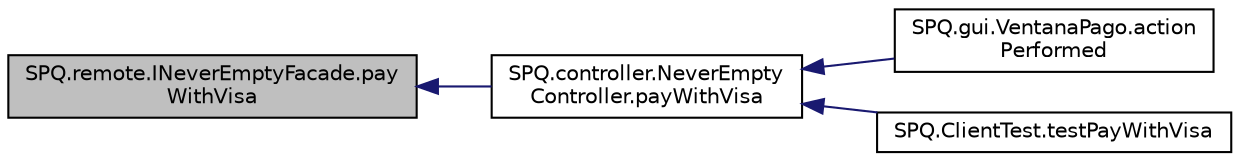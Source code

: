 digraph "SPQ.remote.INeverEmptyFacade.payWithVisa"
{
  edge [fontname="Helvetica",fontsize="10",labelfontname="Helvetica",labelfontsize="10"];
  node [fontname="Helvetica",fontsize="10",shape=record];
  rankdir="LR";
  Node27 [label="SPQ.remote.INeverEmptyFacade.pay\lWithVisa",height=0.2,width=0.4,color="black", fillcolor="grey75", style="filled", fontcolor="black"];
  Node27 -> Node28 [dir="back",color="midnightblue",fontsize="10",style="solid",fontname="Helvetica"];
  Node28 [label="SPQ.controller.NeverEmpty\lController.payWithVisa",height=0.2,width=0.4,color="black", fillcolor="white", style="filled",URL="$class_s_p_q_1_1controller_1_1_never_empty_controller.html#a79b4d6042b76ad3aee7f11d104d813d6"];
  Node28 -> Node29 [dir="back",color="midnightblue",fontsize="10",style="solid",fontname="Helvetica"];
  Node29 [label="SPQ.gui.VentanaPago.action\lPerformed",height=0.2,width=0.4,color="black", fillcolor="white", style="filled",URL="$class_s_p_q_1_1gui_1_1_ventana_pago.html#a64947ae1b81ff8e561792d9db382b1f9"];
  Node28 -> Node30 [dir="back",color="midnightblue",fontsize="10",style="solid",fontname="Helvetica"];
  Node30 [label="SPQ.ClientTest.testPayWithVisa",height=0.2,width=0.4,color="black", fillcolor="white", style="filled",URL="$class_s_p_q_1_1_client_test.html#ae6f432ec2c9b37a231883ad94ffb624d"];
}
